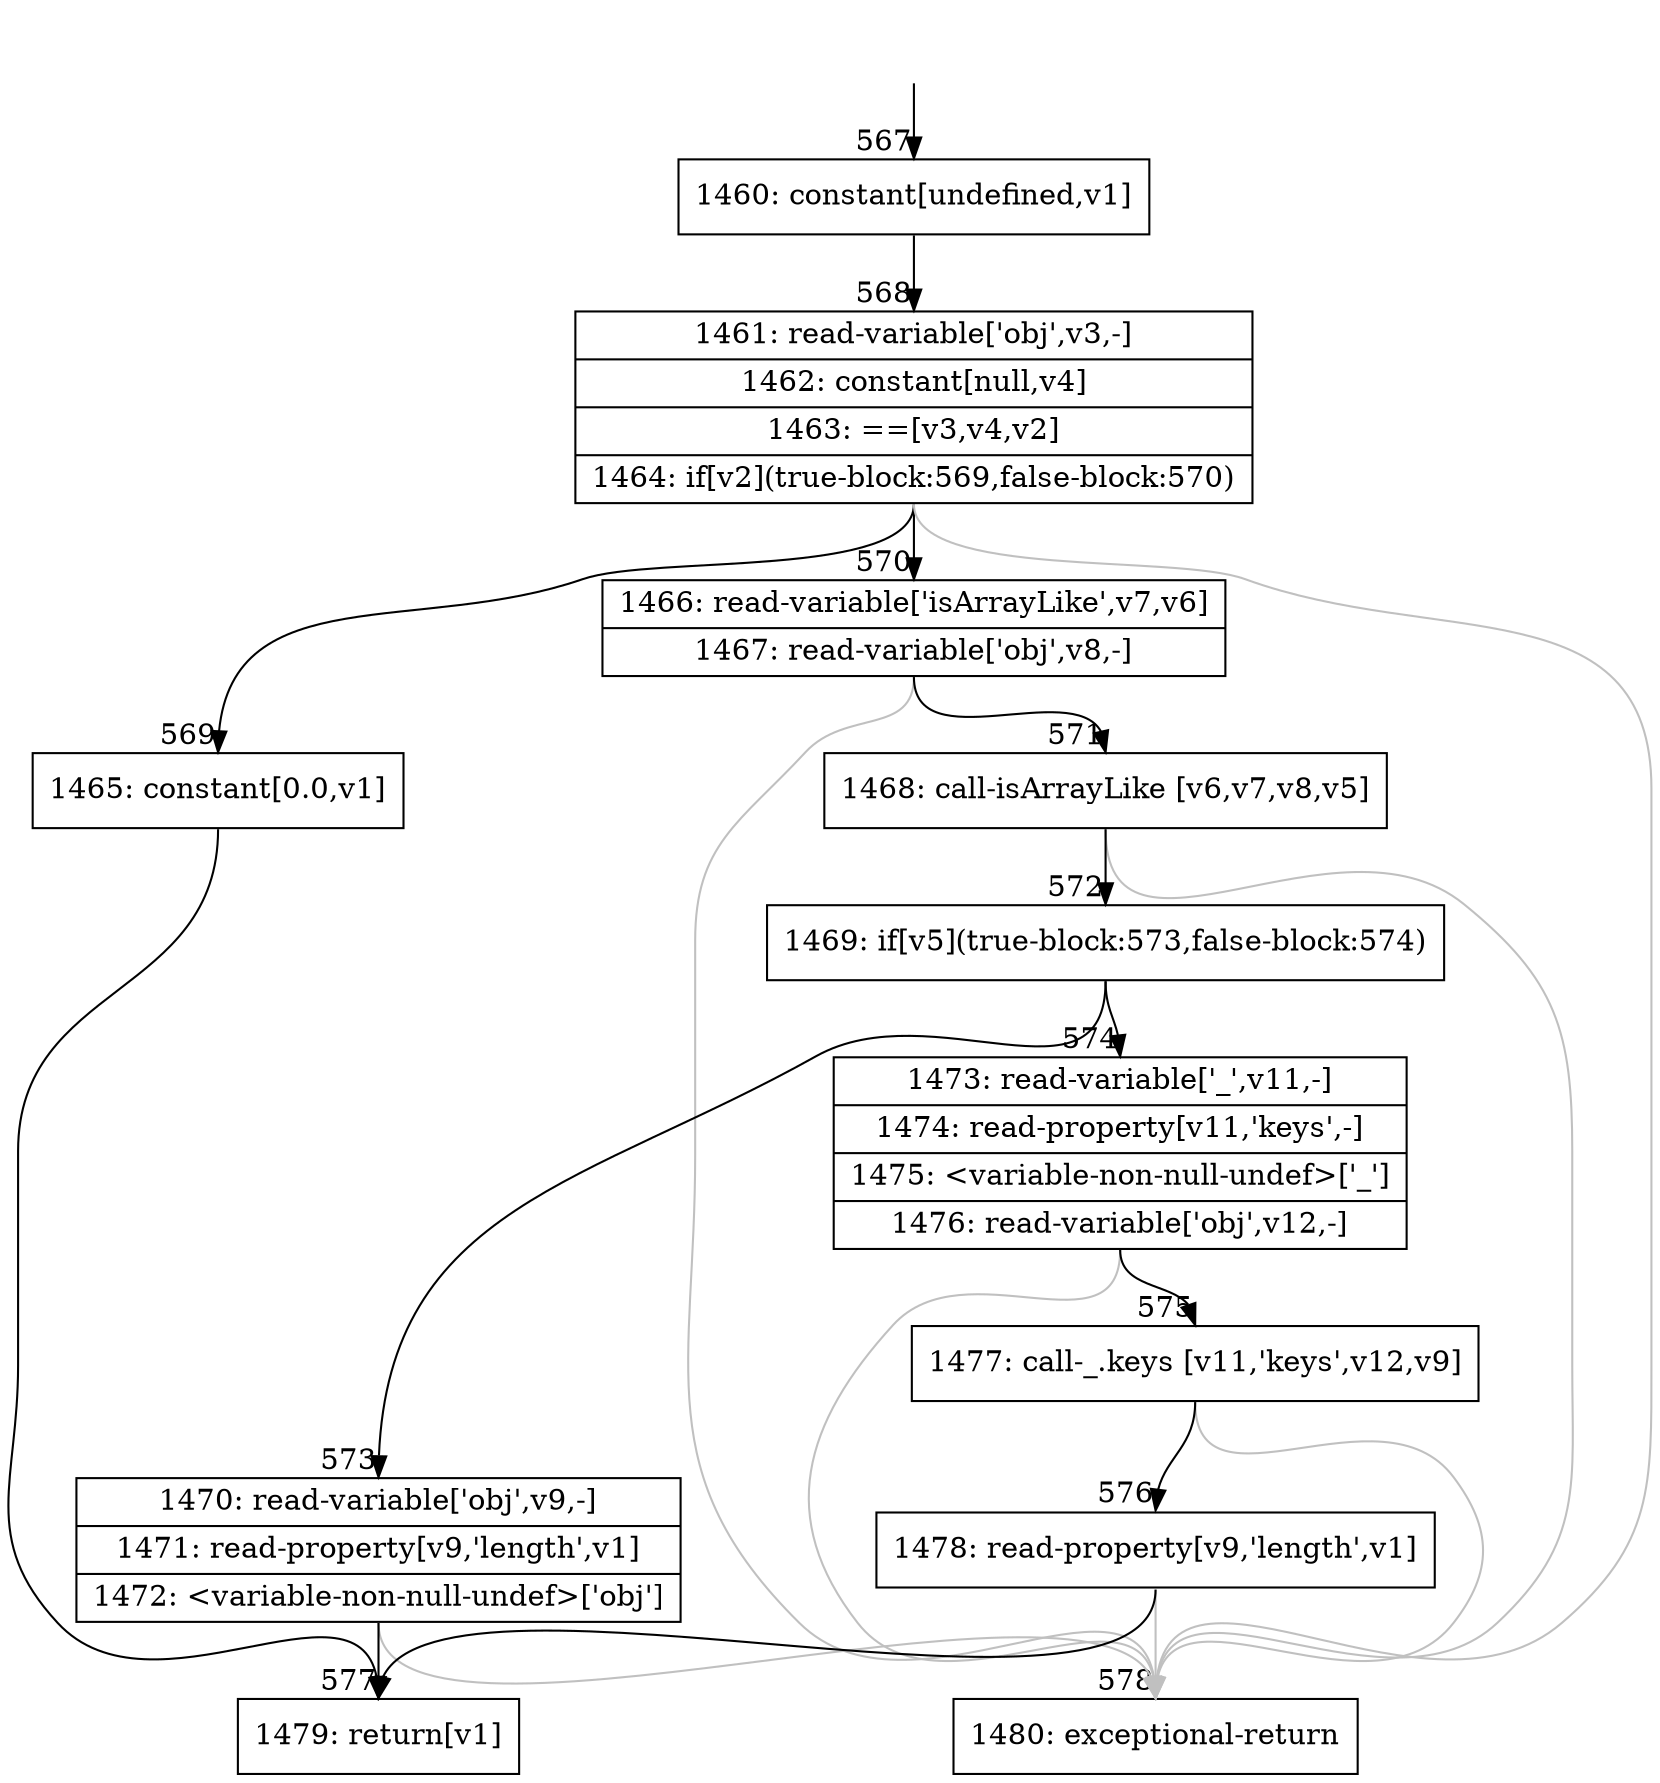digraph {
rankdir="TD"
BB_entry50[shape=none,label=""];
BB_entry50 -> BB567 [tailport=s, headport=n, headlabel="    567"]
BB567 [shape=record label="{1460: constant[undefined,v1]}" ] 
BB567 -> BB568 [tailport=s, headport=n, headlabel="      568"]
BB568 [shape=record label="{1461: read-variable['obj',v3,-]|1462: constant[null,v4]|1463: ==[v3,v4,v2]|1464: if[v2](true-block:569,false-block:570)}" ] 
BB568 -> BB569 [tailport=s, headport=n, headlabel="      569"]
BB568 -> BB570 [tailport=s, headport=n, headlabel="      570"]
BB568 -> BB578 [tailport=s, headport=n, color=gray, headlabel="      578"]
BB569 [shape=record label="{1465: constant[0.0,v1]}" ] 
BB569 -> BB577 [tailport=s, headport=n, headlabel="      577"]
BB570 [shape=record label="{1466: read-variable['isArrayLike',v7,v6]|1467: read-variable['obj',v8,-]}" ] 
BB570 -> BB571 [tailport=s, headport=n, headlabel="      571"]
BB570 -> BB578 [tailport=s, headport=n, color=gray]
BB571 [shape=record label="{1468: call-isArrayLike [v6,v7,v8,v5]}" ] 
BB571 -> BB572 [tailport=s, headport=n, headlabel="      572"]
BB571 -> BB578 [tailport=s, headport=n, color=gray]
BB572 [shape=record label="{1469: if[v5](true-block:573,false-block:574)}" ] 
BB572 -> BB573 [tailport=s, headport=n, headlabel="      573"]
BB572 -> BB574 [tailport=s, headport=n, headlabel="      574"]
BB573 [shape=record label="{1470: read-variable['obj',v9,-]|1471: read-property[v9,'length',v1]|1472: \<variable-non-null-undef\>['obj']}" ] 
BB573 -> BB577 [tailport=s, headport=n]
BB573 -> BB578 [tailport=s, headport=n, color=gray]
BB574 [shape=record label="{1473: read-variable['_',v11,-]|1474: read-property[v11,'keys',-]|1475: \<variable-non-null-undef\>['_']|1476: read-variable['obj',v12,-]}" ] 
BB574 -> BB575 [tailport=s, headport=n, headlabel="      575"]
BB574 -> BB578 [tailport=s, headport=n, color=gray]
BB575 [shape=record label="{1477: call-_.keys [v11,'keys',v12,v9]}" ] 
BB575 -> BB576 [tailport=s, headport=n, headlabel="      576"]
BB575 -> BB578 [tailport=s, headport=n, color=gray]
BB576 [shape=record label="{1478: read-property[v9,'length',v1]}" ] 
BB576 -> BB577 [tailport=s, headport=n]
BB576 -> BB578 [tailport=s, headport=n, color=gray]
BB577 [shape=record label="{1479: return[v1]}" ] 
BB578 [shape=record label="{1480: exceptional-return}" ] 
//#$~ 444
}

